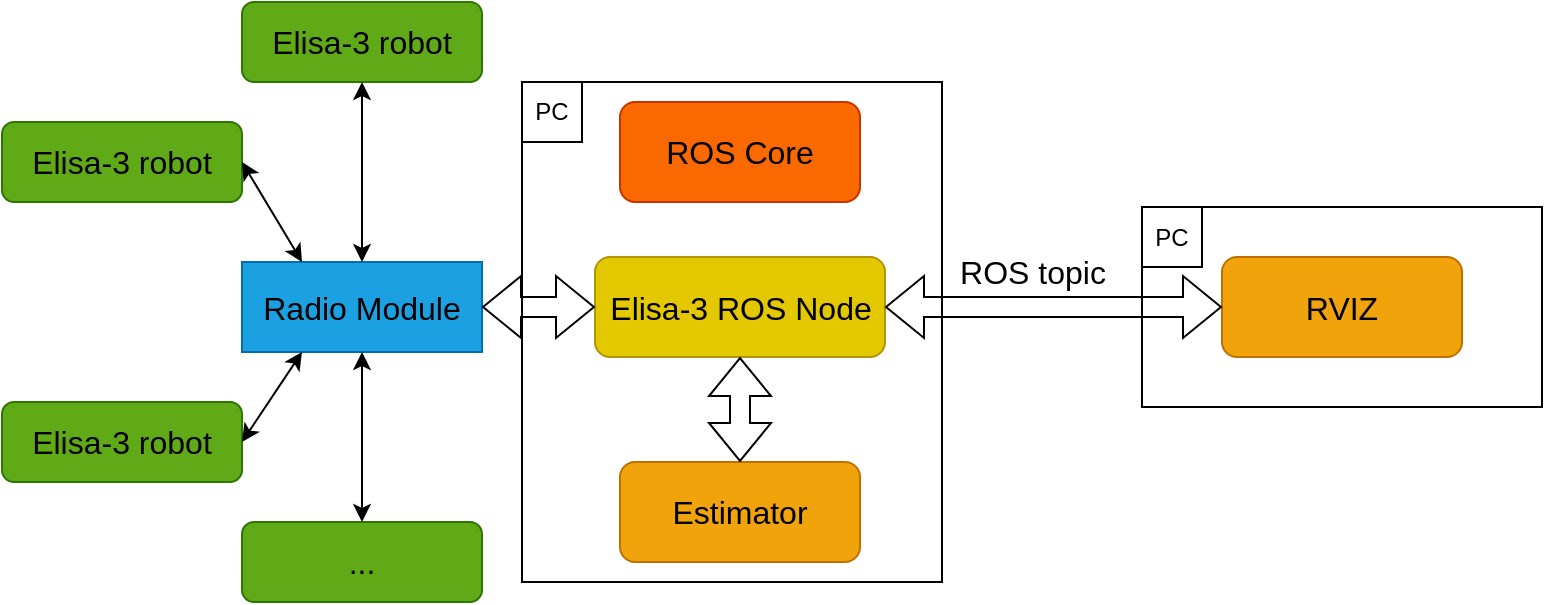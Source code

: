 <mxfile version="21.3.6" type="device">
  <diagram name="第 1 页" id="O96x1kLvGEA1jOeuDb5i">
    <mxGraphModel dx="911" dy="474" grid="1" gridSize="10" guides="1" tooltips="1" connect="1" arrows="1" fold="1" page="1" pageScale="1" pageWidth="827" pageHeight="1169" math="0" shadow="0">
      <root>
        <mxCell id="0" />
        <mxCell id="1" parent="0" />
        <mxCell id="9IihiCQDEum1dG9GF7RI-1" value="" style="rounded=0;whiteSpace=wrap;html=1;fillColor=none;" parent="1" vertex="1">
          <mxGeometry x="280" y="160" width="210" height="250" as="geometry" />
        </mxCell>
        <mxCell id="9IihiCQDEum1dG9GF7RI-2" value="PC" style="rounded=0;whiteSpace=wrap;html=1;" parent="1" vertex="1">
          <mxGeometry x="280" y="160" width="30" height="30" as="geometry" />
        </mxCell>
        <mxCell id="9IihiCQDEum1dG9GF7RI-3" value="&lt;font color=&quot;#000000&quot; style=&quot;font-size: 16px;&quot;&gt;Radio Module&lt;/font&gt;" style="rounded=0;whiteSpace=wrap;html=1;fillColor=#1ba1e2;fontColor=#ffffff;strokeColor=#006EAF;" parent="1" vertex="1">
          <mxGeometry x="140" y="250" width="120" height="45" as="geometry" />
        </mxCell>
        <mxCell id="9IihiCQDEum1dG9GF7RI-4" value="&lt;font style=&quot;font-size: 16px;&quot;&gt;ROS Core&lt;/font&gt;" style="rounded=1;whiteSpace=wrap;html=1;fillColor=#fa6800;fontColor=#000000;strokeColor=#C73500;" parent="1" vertex="1">
          <mxGeometry x="329" y="170" width="120" height="50" as="geometry" />
        </mxCell>
        <mxCell id="9IihiCQDEum1dG9GF7RI-5" value="&lt;font style=&quot;font-size: 16px;&quot;&gt;Elisa-3 ROS Node&lt;/font&gt;" style="rounded=1;whiteSpace=wrap;html=1;fillColor=#e3c800;fontColor=#000000;strokeColor=#B09500;" parent="1" vertex="1">
          <mxGeometry x="316.5" y="247.5" width="145" height="50" as="geometry" />
        </mxCell>
        <mxCell id="9IihiCQDEum1dG9GF7RI-6" value="&lt;font color=&quot;#000000&quot; style=&quot;font-size: 16px;&quot;&gt;Elisa-3 robot&lt;/font&gt;" style="rounded=1;whiteSpace=wrap;html=1;fillColor=#60a917;fontColor=#ffffff;strokeColor=#2D7600;" parent="1" vertex="1">
          <mxGeometry x="140" y="120" width="120" height="40" as="geometry" />
        </mxCell>
        <mxCell id="9IihiCQDEum1dG9GF7RI-7" value="&lt;font color=&quot;#000000&quot; style=&quot;font-size: 16px;&quot;&gt;Elisa-3 robot&lt;/font&gt;" style="rounded=1;whiteSpace=wrap;html=1;fillColor=#60a917;fontColor=#ffffff;strokeColor=#2D7600;" parent="1" vertex="1">
          <mxGeometry x="20" y="180" width="120" height="40" as="geometry" />
        </mxCell>
        <mxCell id="9IihiCQDEum1dG9GF7RI-8" value="&lt;font color=&quot;#000000&quot; style=&quot;font-size: 16px;&quot;&gt;Elisa-3 robot&lt;/font&gt;" style="rounded=1;whiteSpace=wrap;html=1;fillColor=#60a917;fontColor=#ffffff;strokeColor=#2D7600;" parent="1" vertex="1">
          <mxGeometry x="20" y="320" width="120" height="40" as="geometry" />
        </mxCell>
        <mxCell id="9IihiCQDEum1dG9GF7RI-9" value="&lt;font color=&quot;#000000&quot; style=&quot;font-size: 16px;&quot;&gt;...&lt;/font&gt;" style="rounded=1;whiteSpace=wrap;html=1;fillColor=#60a917;fontColor=#ffffff;strokeColor=#2D7600;" parent="1" vertex="1">
          <mxGeometry x="140" y="380" width="120" height="40" as="geometry" />
        </mxCell>
        <mxCell id="9IihiCQDEum1dG9GF7RI-10" value="" style="endArrow=classic;startArrow=classic;html=1;rounded=0;exitX=0.5;exitY=0;exitDx=0;exitDy=0;strokeColor=#000000;" parent="1" source="9IihiCQDEum1dG9GF7RI-9" target="9IihiCQDEum1dG9GF7RI-3" edge="1">
          <mxGeometry width="50" height="50" relative="1" as="geometry">
            <mxPoint x="180" y="350" as="sourcePoint" />
            <mxPoint x="230" y="300" as="targetPoint" />
          </mxGeometry>
        </mxCell>
        <mxCell id="9IihiCQDEum1dG9GF7RI-12" value="" style="endArrow=classic;startArrow=classic;html=1;rounded=0;entryX=0.5;entryY=1;entryDx=0;entryDy=0;exitX=0.5;exitY=0;exitDx=0;exitDy=0;strokeColor=#000000;" parent="1" source="9IihiCQDEum1dG9GF7RI-3" target="9IihiCQDEum1dG9GF7RI-6" edge="1">
          <mxGeometry width="50" height="50" relative="1" as="geometry">
            <mxPoint x="230" y="250" as="sourcePoint" />
            <mxPoint x="280" y="200" as="targetPoint" />
          </mxGeometry>
        </mxCell>
        <mxCell id="9IihiCQDEum1dG9GF7RI-13" value="" style="endArrow=classic;startArrow=classic;html=1;rounded=0;exitX=1;exitY=0.5;exitDx=0;exitDy=0;entryX=0.25;entryY=1;entryDx=0;entryDy=0;strokeColor=#000000;" parent="1" source="9IihiCQDEum1dG9GF7RI-8" target="9IihiCQDEum1dG9GF7RI-3" edge="1">
          <mxGeometry width="50" height="50" relative="1" as="geometry">
            <mxPoint x="140" y="350" as="sourcePoint" />
            <mxPoint x="190" y="300" as="targetPoint" />
          </mxGeometry>
        </mxCell>
        <mxCell id="9IihiCQDEum1dG9GF7RI-15" value="" style="endArrow=classic;startArrow=classic;html=1;rounded=0;exitX=0.25;exitY=0;exitDx=0;exitDy=0;entryX=1;entryY=0.5;entryDx=0;entryDy=0;strokeColor=#000000;" parent="1" source="9IihiCQDEum1dG9GF7RI-3" target="9IihiCQDEum1dG9GF7RI-7" edge="1">
          <mxGeometry width="50" height="50" relative="1" as="geometry">
            <mxPoint x="190" y="250" as="sourcePoint" />
            <mxPoint x="240" y="200" as="targetPoint" />
          </mxGeometry>
        </mxCell>
        <mxCell id="9IihiCQDEum1dG9GF7RI-17" value="&lt;span style=&quot;font-size: 16px;&quot;&gt;Estimator&lt;/span&gt;" style="rounded=1;whiteSpace=wrap;html=1;fillColor=#f0a30a;fontColor=#000000;strokeColor=#BD7000;" parent="1" vertex="1">
          <mxGeometry x="329" y="350" width="120" height="50" as="geometry" />
        </mxCell>
        <mxCell id="9IihiCQDEum1dG9GF7RI-18" value="" style="shape=flexArrow;endArrow=classic;startArrow=classic;html=1;rounded=0;exitX=0;exitY=0.5;exitDx=0;exitDy=0;entryX=1;entryY=0.5;entryDx=0;entryDy=0;fillColor=none;" parent="1" source="9IihiCQDEum1dG9GF7RI-5" target="9IihiCQDEum1dG9GF7RI-3" edge="1">
          <mxGeometry width="100" height="100" relative="1" as="geometry">
            <mxPoint x="260" y="270" as="sourcePoint" />
            <mxPoint x="360" y="170" as="targetPoint" />
          </mxGeometry>
        </mxCell>
        <mxCell id="9IihiCQDEum1dG9GF7RI-19" value="" style="shape=flexArrow;endArrow=classic;startArrow=classic;html=1;rounded=0;exitX=0.5;exitY=0;exitDx=0;exitDy=0;entryX=0.5;entryY=1;entryDx=0;entryDy=0;fillColor=none;" parent="1" source="9IihiCQDEum1dG9GF7RI-17" target="9IihiCQDEum1dG9GF7RI-5" edge="1">
          <mxGeometry width="100" height="100" relative="1" as="geometry">
            <mxPoint x="390" y="350" as="sourcePoint" />
            <mxPoint x="490" y="250" as="targetPoint" />
          </mxGeometry>
        </mxCell>
        <mxCell id="9IihiCQDEum1dG9GF7RI-23" value="" style="rounded=0;whiteSpace=wrap;html=1;fillColor=none;" parent="1" vertex="1">
          <mxGeometry x="590" y="222.5" width="200" height="100" as="geometry" />
        </mxCell>
        <mxCell id="9IihiCQDEum1dG9GF7RI-24" value="PC" style="rounded=0;whiteSpace=wrap;html=1;" parent="1" vertex="1">
          <mxGeometry x="590" y="222.5" width="30" height="30" as="geometry" />
        </mxCell>
        <mxCell id="9IihiCQDEum1dG9GF7RI-27" value="&lt;span style=&quot;font-size: 16px;&quot;&gt;RVIZ&lt;/span&gt;" style="rounded=1;whiteSpace=wrap;html=1;fillColor=#f0a30a;fontColor=#000000;strokeColor=#BD7000;" parent="1" vertex="1">
          <mxGeometry x="630" y="247.5" width="120" height="50" as="geometry" />
        </mxCell>
        <mxCell id="9IihiCQDEum1dG9GF7RI-30" value="" style="shape=flexArrow;endArrow=classic;startArrow=classic;html=1;rounded=0;exitX=1;exitY=0.5;exitDx=0;exitDy=0;entryX=0;entryY=0.5;entryDx=0;entryDy=0;" parent="1" edge="1" target="9IihiCQDEum1dG9GF7RI-27" source="9IihiCQDEum1dG9GF7RI-5">
          <mxGeometry width="100" height="100" relative="1" as="geometry">
            <mxPoint x="490" y="270" as="sourcePoint" />
            <mxPoint x="590" y="170" as="targetPoint" />
          </mxGeometry>
        </mxCell>
        <mxCell id="akYSgQibgmHLOz_3VbWM-1" value="&lt;font color=&quot;#000000&quot; style=&quot;font-size: 16px;&quot;&gt;ROS topic&lt;/font&gt;" style="text;html=1;align=center;verticalAlign=middle;resizable=0;points=[];autosize=1;strokeColor=none;fillColor=none;" vertex="1" parent="1">
          <mxGeometry x="485" y="240" width="100" height="30" as="geometry" />
        </mxCell>
      </root>
    </mxGraphModel>
  </diagram>
</mxfile>
